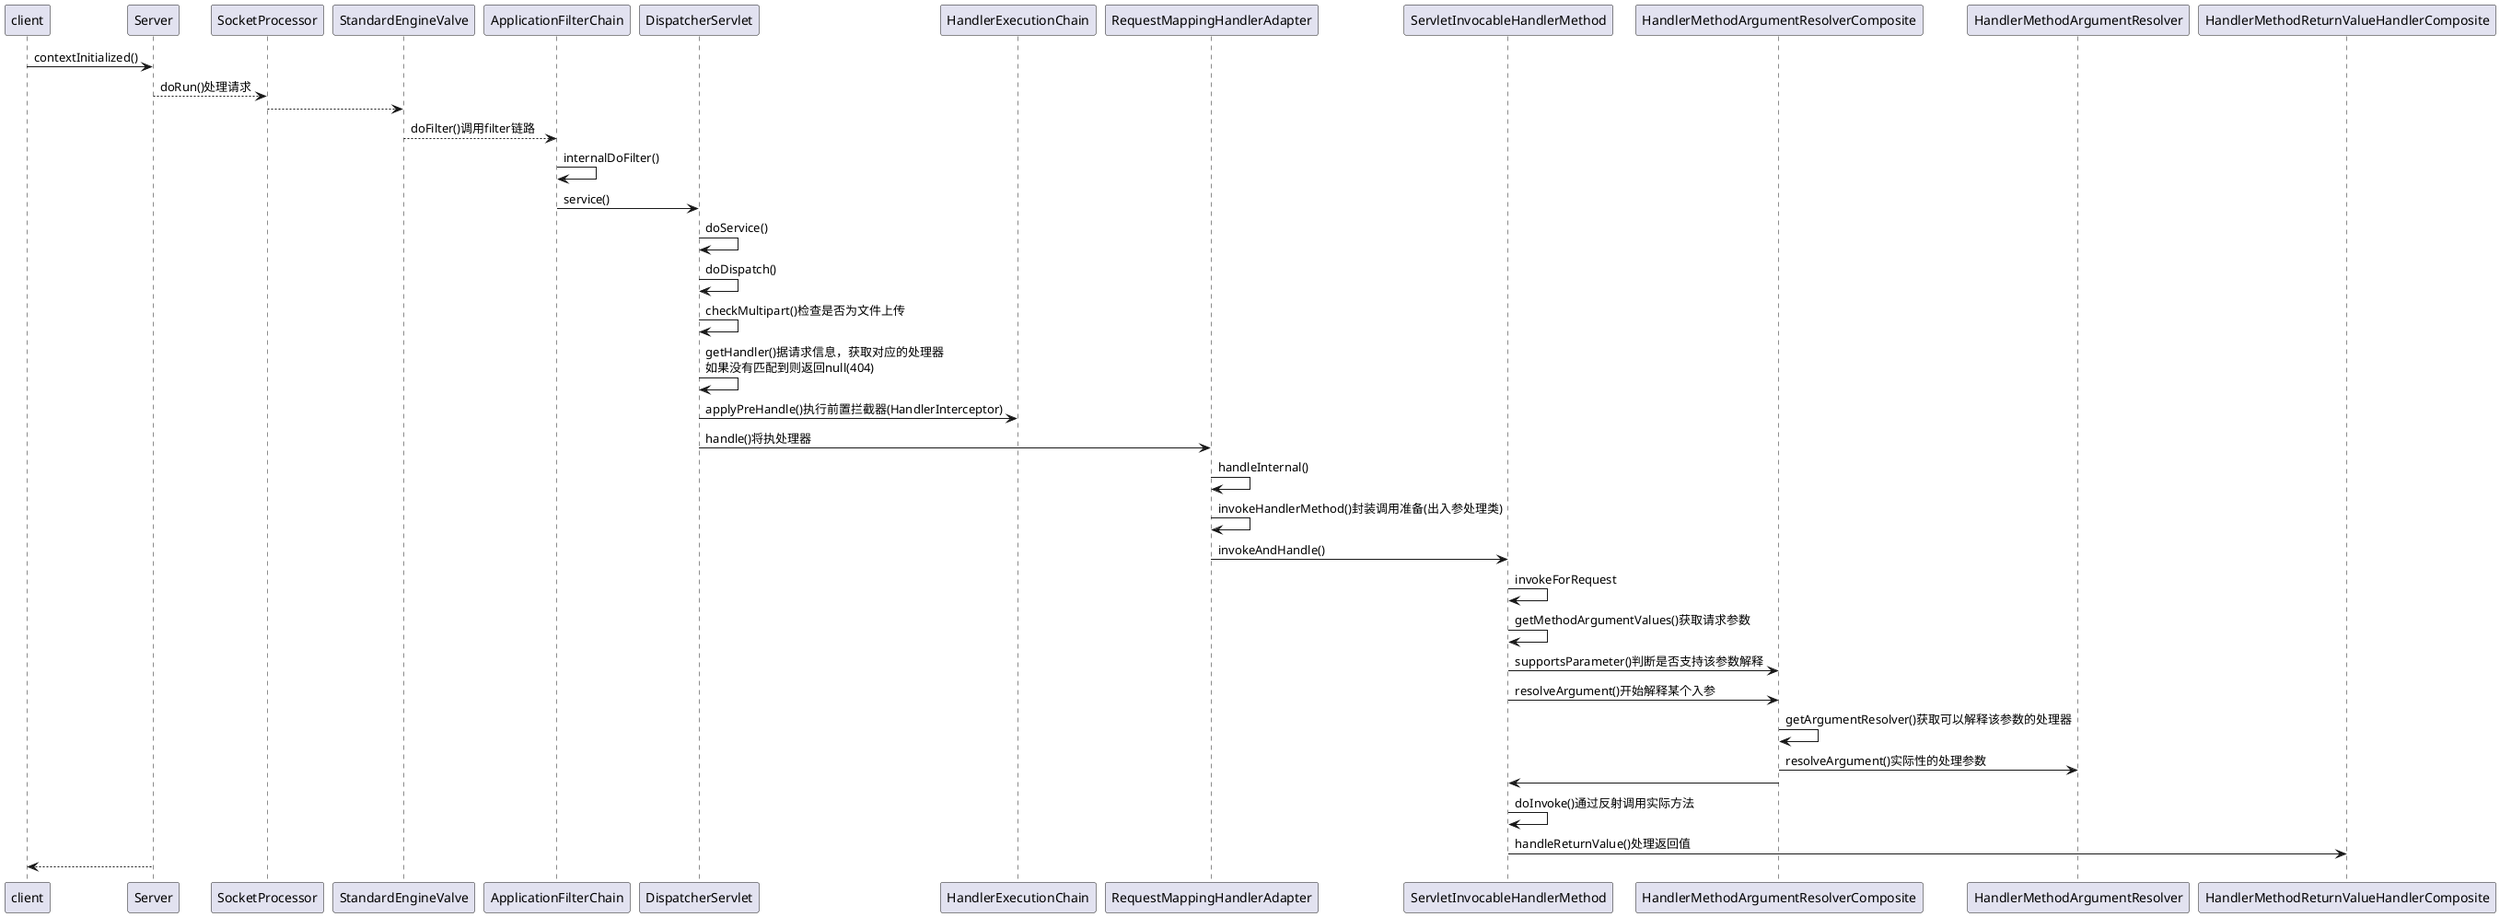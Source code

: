 @startuml
client -> Server: contextInitialized()
Server --> SocketProcessor: doRun()处理请求
SocketProcessor --> StandardEngineValve:
StandardEngineValve -->ApplicationFilterChain:doFilter()调用filter链路
ApplicationFilterChain->ApplicationFilterChain:internalDoFilter()
ApplicationFilterChain->DispatcherServlet:service()
DispatcherServlet->DispatcherServlet:doService()
DispatcherServlet->DispatcherServlet:doDispatch()
DispatcherServlet->DispatcherServlet:checkMultipart()检查是否为文件上传
DispatcherServlet->DispatcherServlet:getHandler()据请求信息，获取对应的处理器\n如果没有匹配到则返回null(404)
DispatcherServlet->HandlerExecutionChain:applyPreHandle()执行前置拦截器(HandlerInterceptor)
DispatcherServlet->RequestMappingHandlerAdapter:handle()将执处理器
RequestMappingHandlerAdapter->RequestMappingHandlerAdapter:handleInternal()
RequestMappingHandlerAdapter->RequestMappingHandlerAdapter:invokeHandlerMethod()封装调用准备(出入参处理类)
RequestMappingHandlerAdapter->ServletInvocableHandlerMethod:invokeAndHandle()
ServletInvocableHandlerMethod->ServletInvocableHandlerMethod:invokeForRequest
ServletInvocableHandlerMethod->ServletInvocableHandlerMethod:getMethodArgumentValues()获取请求参数
ServletInvocableHandlerMethod->HandlerMethodArgumentResolverComposite:supportsParameter()判断是否支持该参数解释
ServletInvocableHandlerMethod->HandlerMethodArgumentResolverComposite:resolveArgument()开始解释某个入参
HandlerMethodArgumentResolverComposite->HandlerMethodArgumentResolverComposite:getArgumentResolver()获取可以解释该参数的处理器
HandlerMethodArgumentResolverComposite->HandlerMethodArgumentResolver:resolveArgument()实际性的处理参数
HandlerMethodArgumentResolverComposite->ServletInvocableHandlerMethod
ServletInvocableHandlerMethod->ServletInvocableHandlerMethod:doInvoke()通过反射调用实际方法
ServletInvocableHandlerMethod->HandlerMethodReturnValueHandlerComposite:handleReturnValue()处理返回值
client <-- Server:
@enduml